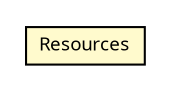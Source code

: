#!/usr/local/bin/dot
#
# Class diagram 
# Generated by UMLGraph version R5_6 (http://www.umlgraph.org/)
#

digraph G {
	edge [fontname="Trebuchet MS",fontsize=10,labelfontname="Trebuchet MS",labelfontsize=10];
	node [fontname="Trebuchet MS",fontsize=10,shape=plaintext];
	nodesep=0.25;
	ranksep=0.5;
	// se.cambio.cds.util.Resources
	c286571 [label=<<table title="se.cambio.cds.util.Resources" border="0" cellborder="1" cellspacing="0" cellpadding="2" port="p" bgcolor="lemonChiffon" href="./Resources.html">
		<tr><td><table border="0" cellspacing="0" cellpadding="1">
<tr><td align="center" balign="center"><font face="Trebuchet MS"> Resources </font></td></tr>
		</table></td></tr>
		</table>>, URL="./Resources.html", fontname="Trebuchet MS", fontcolor="black", fontsize=9.0];
}

